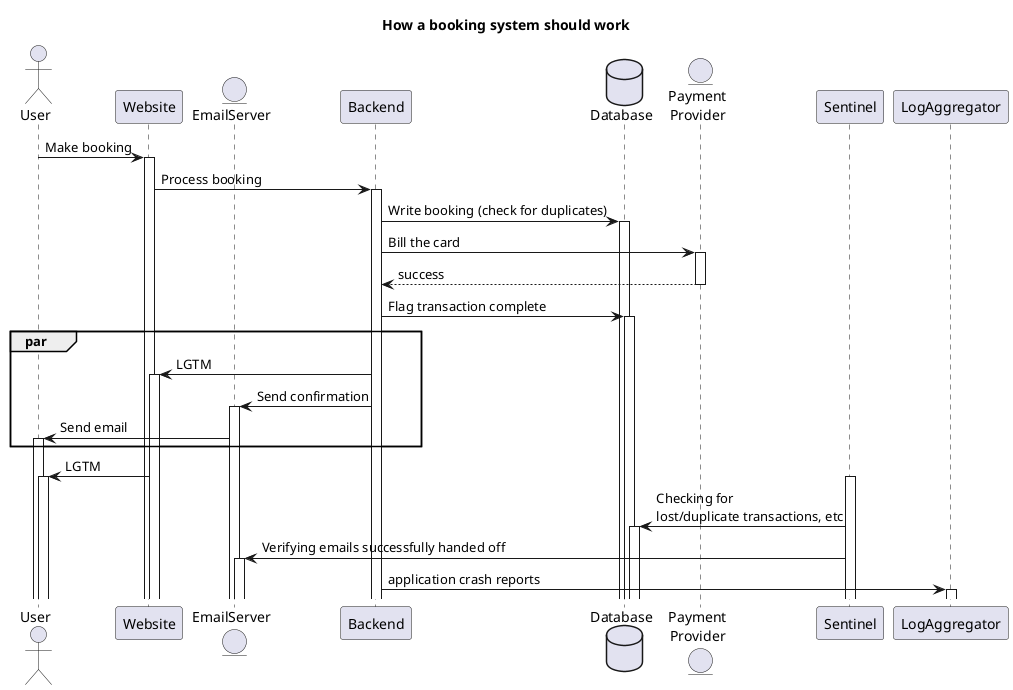 @startuml overview

title How a booking system should work
autoactivate on
actor User 
User -> Website: Make booking 
entity   EmailServer
Website -> Backend: Process booking
database Database
Backend -> Database: Write booking (check for duplicates)
entity "Payment\nProvider" as Provider 
Backend -> Provider: Bill the card 
return success
Backend -> Database: Flag transaction complete
par 
Backend -> Website: LGTM
Backend -> EmailServer: Send confirmation
EmailServer -> User: Send email
end
Website -> User: LGTM
activate Sentinel
Sentinel -> Database: Checking for \nlost/duplicate transactions, etc
Sentinel -> EmailServer : Verifying emails successfully handed off 

Backend -> LogAggregator: application crash reports
@enduml
